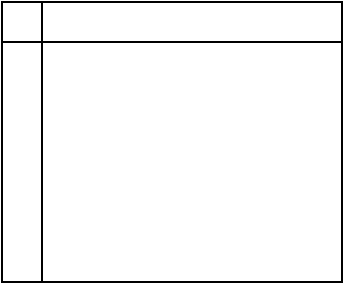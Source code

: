 <mxfile version="24.7.17">
  <diagram name="Page-1" id="PoHMEZFJe06hk1K-1HjF">
    <mxGraphModel dx="994" dy="587" grid="1" gridSize="10" guides="1" tooltips="1" connect="1" arrows="1" fold="1" page="1" pageScale="1" pageWidth="850" pageHeight="1100" math="0" shadow="0">
      <root>
        <mxCell id="0" />
        <mxCell id="1" parent="0" />
        <mxCell id="0DVfLj0U-xsv09gYsMQJ-1" value="" style="shape=internalStorage;whiteSpace=wrap;html=1;backgroundOutline=1;" vertex="1" parent="1">
          <mxGeometry x="380" y="230" width="170" height="140" as="geometry" />
        </mxCell>
      </root>
    </mxGraphModel>
  </diagram>
</mxfile>

